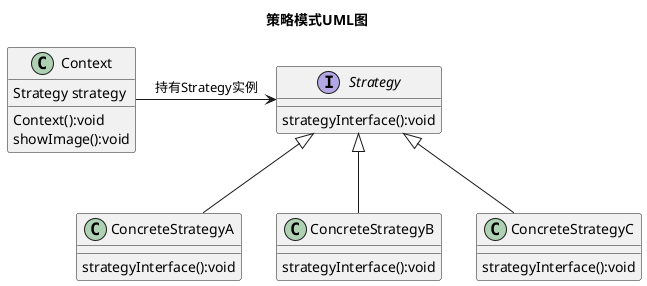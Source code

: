 @startuml
title 策略模式UML图

interface Strategy{
  strategyInterface():void
}


class ConcreteStrategyA{
strategyInterface():void
}

class ConcreteStrategyB{
strategyInterface():void
}

class ConcreteStrategyC{
strategyInterface():void
}


class Context{
Strategy strategy
Context():void
showImage():void
}


Strategy<|-- ConcreteStrategyA
Strategy<|-- ConcreteStrategyB
Strategy<|-- ConcreteStrategyC
Context-> Strategy:持有Strategy实例
@enduml